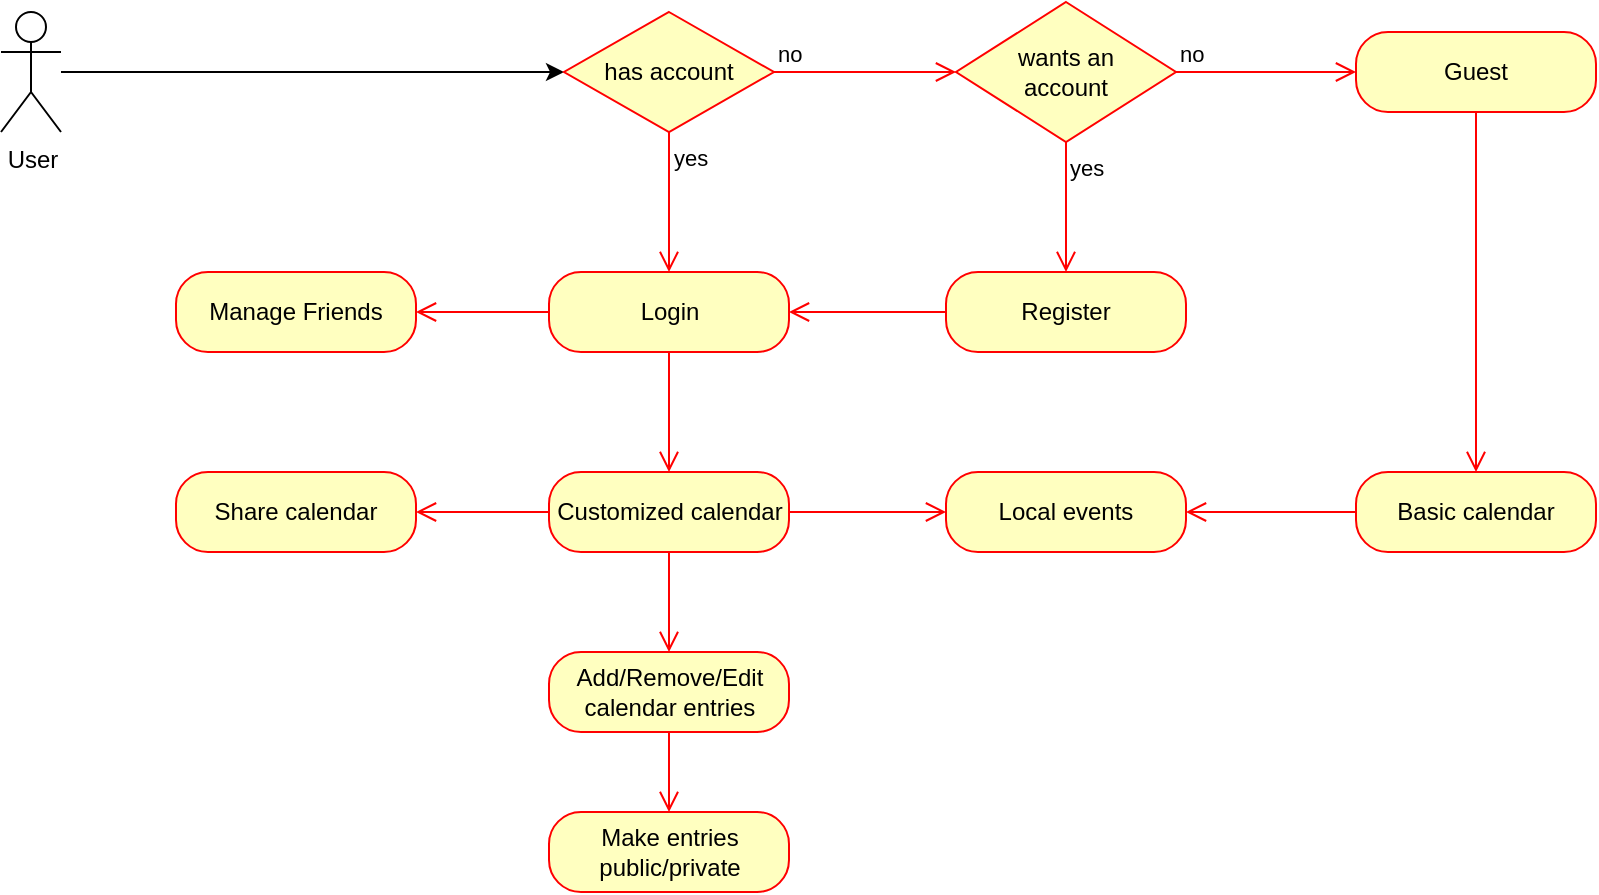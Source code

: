 <mxfile version="10.6.3"><diagram id="MbNc04xVV00oam4-A3kT" name="Page-1"><mxGraphModel dx="1394" dy="715" grid="1" gridSize="10" guides="1" tooltips="1" connect="1" arrows="1" fold="1" page="1" pageScale="1" pageWidth="850" pageHeight="1100" math="0" shadow="0"><root><mxCell id="0"/><mxCell id="1" parent="0"/><mxCell id="FyTKPVIPy7t1Fi5JLz04-14" value="" style="edgeStyle=orthogonalEdgeStyle;rounded=0;orthogonalLoop=1;jettySize=auto;html=1;entryX=0;entryY=0.5;entryDx=0;entryDy=0;" parent="1" source="FyTKPVIPy7t1Fi5JLz04-1" edge="1" target="FyTKPVIPy7t1Fi5JLz04-6"><mxGeometry relative="1" as="geometry"><mxPoint x="142.5" y="160" as="targetPoint"/></mxGeometry></mxCell><mxCell id="FyTKPVIPy7t1Fi5JLz04-1" value="User" style="shape=umlActor;verticalLabelPosition=bottom;labelBackgroundColor=#ffffff;verticalAlign=top;html=1;" parent="1" vertex="1"><mxGeometry x="32.5" y="30" width="30" height="60" as="geometry"/></mxCell><mxCell id="FyTKPVIPy7t1Fi5JLz04-2" value="Login" style="rounded=1;whiteSpace=wrap;html=1;arcSize=40;fontColor=#000000;fillColor=#ffffc0;strokeColor=#ff0000;" parent="1" vertex="1"><mxGeometry x="306.5" y="160" width="120" height="40" as="geometry"/></mxCell><mxCell id="FyTKPVIPy7t1Fi5JLz04-4" value="Register" style="rounded=1;whiteSpace=wrap;html=1;arcSize=40;fontColor=#000000;fillColor=#ffffc0;strokeColor=#ff0000;" parent="1" vertex="1"><mxGeometry x="505" y="160" width="120" height="40" as="geometry"/></mxCell><mxCell id="FyTKPVIPy7t1Fi5JLz04-6" value="has account" style="rhombus;whiteSpace=wrap;html=1;fillColor=#ffffc0;strokeColor=#ff0000;" parent="1" vertex="1"><mxGeometry x="314" y="30" width="105" height="60" as="geometry"/></mxCell><mxCell id="FyTKPVIPy7t1Fi5JLz04-7" value="no" style="edgeStyle=orthogonalEdgeStyle;html=1;align=left;verticalAlign=bottom;endArrow=open;endSize=8;strokeColor=#ff0000;entryX=0;entryY=0.5;entryDx=0;entryDy=0;" parent="1" source="FyTKPVIPy7t1Fi5JLz04-6" target="FyTKPVIPy7t1Fi5JLz04-17" edge="1"><mxGeometry x="-1" relative="1" as="geometry"><mxPoint x="400" y="90" as="targetPoint"/></mxGeometry></mxCell><mxCell id="FyTKPVIPy7t1Fi5JLz04-8" value="yes" style="edgeStyle=orthogonalEdgeStyle;html=1;align=left;verticalAlign=top;endArrow=open;endSize=8;strokeColor=#ff0000;" parent="1" source="FyTKPVIPy7t1Fi5JLz04-6" target="FyTKPVIPy7t1Fi5JLz04-2" edge="1"><mxGeometry x="-1" relative="1" as="geometry"><mxPoint x="75" y="390" as="targetPoint"/></mxGeometry></mxCell><mxCell id="FyTKPVIPy7t1Fi5JLz04-16" value="" style="edgeStyle=orthogonalEdgeStyle;html=1;verticalAlign=bottom;endArrow=open;endSize=8;strokeColor=#ff0000;exitX=0;exitY=0.5;exitDx=0;exitDy=0;entryX=1;entryY=0.5;entryDx=0;entryDy=0;" parent="1" source="FyTKPVIPy7t1Fi5JLz04-4" target="FyTKPVIPy7t1Fi5JLz04-2" edge="1"><mxGeometry relative="1" as="geometry"><mxPoint x="300" y="210" as="targetPoint"/><mxPoint x="58" y="80" as="sourcePoint"/></mxGeometry></mxCell><mxCell id="FyTKPVIPy7t1Fi5JLz04-17" value="wants an&lt;br&gt;account" style="rhombus;whiteSpace=wrap;html=1;fillColor=#ffffc0;strokeColor=#ff0000;" parent="1" vertex="1"><mxGeometry x="510" y="25" width="110" height="70" as="geometry"/></mxCell><mxCell id="FyTKPVIPy7t1Fi5JLz04-19" value="yes" style="edgeStyle=orthogonalEdgeStyle;html=1;align=left;verticalAlign=top;endArrow=open;endSize=8;strokeColor=#ff0000;entryX=0.5;entryY=0;entryDx=0;entryDy=0;" parent="1" source="FyTKPVIPy7t1Fi5JLz04-17" target="FyTKPVIPy7t1Fi5JLz04-4" edge="1"><mxGeometry x="-1" relative="1" as="geometry"><mxPoint x="70" y="480" as="targetPoint"/></mxGeometry></mxCell><mxCell id="FyTKPVIPy7t1Fi5JLz04-22" value="Guest" style="rounded=1;whiteSpace=wrap;html=1;arcSize=40;fontColor=#000000;fillColor=#ffffc0;strokeColor=#ff0000;" parent="1" vertex="1"><mxGeometry x="710" y="40" width="120" height="40" as="geometry"/></mxCell><mxCell id="FyTKPVIPy7t1Fi5JLz04-54" value="Customized calendar" style="rounded=1;whiteSpace=wrap;html=1;arcSize=40;fontColor=#000000;fillColor=#ffffc0;strokeColor=#ff0000;" parent="1" vertex="1"><mxGeometry x="306.5" y="260" width="120" height="40" as="geometry"/></mxCell><mxCell id="FyTKPVIPy7t1Fi5JLz04-55" value="" style="edgeStyle=orthogonalEdgeStyle;html=1;verticalAlign=bottom;endArrow=open;endSize=8;strokeColor=#ff0000;entryX=0;entryY=0.5;entryDx=0;entryDy=0;" parent="1" source="FyTKPVIPy7t1Fi5JLz04-54" target="FyTKPVIPy7t1Fi5JLz04-64" edge="1"><mxGeometry relative="1" as="geometry"><mxPoint x="425" y="570" as="targetPoint"/></mxGeometry></mxCell><mxCell id="FyTKPVIPy7t1Fi5JLz04-56" value="" style="edgeStyle=orthogonalEdgeStyle;html=1;verticalAlign=bottom;endArrow=open;endSize=8;strokeColor=#ff0000;entryX=0.5;entryY=0;entryDx=0;entryDy=0;exitX=0.5;exitY=1;exitDx=0;exitDy=0;" parent="1" source="FyTKPVIPy7t1Fi5JLz04-2" target="FyTKPVIPy7t1Fi5JLz04-54" edge="1"><mxGeometry relative="1" as="geometry"><mxPoint x="470" y="580" as="targetPoint"/><mxPoint x="470" y="520" as="sourcePoint"/></mxGeometry></mxCell><mxCell id="FyTKPVIPy7t1Fi5JLz04-57" value="" style="edgeStyle=orthogonalEdgeStyle;html=1;verticalAlign=bottom;endArrow=open;endSize=8;strokeColor=#ff0000;exitX=0.5;exitY=1;exitDx=0;exitDy=0;entryX=0.5;entryY=0;entryDx=0;entryDy=0;" parent="1" source="FyTKPVIPy7t1Fi5JLz04-22" target="FyTKPVIPy7t1Fi5JLz04-58" edge="1"><mxGeometry relative="1" as="geometry"><mxPoint x="550" y="440" as="targetPoint"/><mxPoint x="480" y="530" as="sourcePoint"/></mxGeometry></mxCell><mxCell id="FyTKPVIPy7t1Fi5JLz04-58" value="Basic calendar" style="rounded=1;whiteSpace=wrap;html=1;arcSize=40;fontColor=#000000;fillColor=#ffffc0;strokeColor=#ff0000;" parent="1" vertex="1"><mxGeometry x="710" y="260" width="120" height="40" as="geometry"/></mxCell><mxCell id="FyTKPVIPy7t1Fi5JLz04-59" value="" style="edgeStyle=orthogonalEdgeStyle;html=1;verticalAlign=bottom;endArrow=open;endSize=8;strokeColor=#ff0000;entryX=1;entryY=0.5;entryDx=0;entryDy=0;" parent="1" source="FyTKPVIPy7t1Fi5JLz04-58" target="FyTKPVIPy7t1Fi5JLz04-64" edge="1"><mxGeometry relative="1" as="geometry"><mxPoint x="570" y="590" as="targetPoint"/></mxGeometry></mxCell><mxCell id="FyTKPVIPy7t1Fi5JLz04-64" value="Local events" style="rounded=1;whiteSpace=wrap;html=1;arcSize=40;fontColor=#000000;fillColor=#ffffc0;strokeColor=#ff0000;" parent="1" vertex="1"><mxGeometry x="505" y="260" width="120" height="40" as="geometry"/></mxCell><mxCell id="FyTKPVIPy7t1Fi5JLz04-68" value="Manage Friends" style="rounded=1;whiteSpace=wrap;html=1;arcSize=40;fontColor=#000000;fillColor=#ffffc0;strokeColor=#ff0000;" parent="1" vertex="1"><mxGeometry x="120" y="160" width="120" height="40" as="geometry"/></mxCell><mxCell id="FyTKPVIPy7t1Fi5JLz04-73" value="" style="edgeStyle=orthogonalEdgeStyle;html=1;verticalAlign=bottom;endArrow=open;endSize=8;strokeColor=#ff0000;entryX=1;entryY=0.5;entryDx=0;entryDy=0;exitX=0;exitY=0.5;exitDx=0;exitDy=0;" parent="1" source="FyTKPVIPy7t1Fi5JLz04-2" target="FyTKPVIPy7t1Fi5JLz04-68" edge="1"><mxGeometry relative="1" as="geometry"><mxPoint x="160" y="375" as="targetPoint"/><mxPoint x="185" y="305" as="sourcePoint"/></mxGeometry></mxCell><mxCell id="FyTKPVIPy7t1Fi5JLz04-76" value="" style="edgeStyle=orthogonalEdgeStyle;html=1;verticalAlign=bottom;endArrow=open;endSize=8;strokeColor=#ff0000;exitX=0;exitY=0.5;exitDx=0;exitDy=0;" parent="1" source="FyTKPVIPy7t1Fi5JLz04-54" target="FyTKPVIPy7t1Fi5JLz04-77" edge="1"><mxGeometry relative="1" as="geometry"><mxPoint x="460" y="750" as="targetPoint"/><mxPoint x="460" y="690" as="sourcePoint"/></mxGeometry></mxCell><mxCell id="FyTKPVIPy7t1Fi5JLz04-77" value="Share calendar" style="rounded=1;whiteSpace=wrap;html=1;arcSize=40;fontColor=#000000;fillColor=#ffffc0;strokeColor=#ff0000;" parent="1" vertex="1"><mxGeometry x="120" y="260" width="120" height="40" as="geometry"/></mxCell><mxCell id="Ag496lviTfr1Iy5vaGjE-6" value="no" style="edgeStyle=orthogonalEdgeStyle;html=1;align=left;verticalAlign=bottom;endArrow=open;endSize=8;strokeColor=#ff0000;exitX=1;exitY=0.5;exitDx=0;exitDy=0;entryX=0;entryY=0.5;entryDx=0;entryDy=0;" edge="1" parent="1" source="FyTKPVIPy7t1Fi5JLz04-17" target="FyTKPVIPy7t1Fi5JLz04-22"><mxGeometry x="-1" relative="1" as="geometry"><mxPoint x="540" y="150" as="targetPoint"/><mxPoint x="482.5" y="59" as="sourcePoint"/><Array as="points"/></mxGeometry></mxCell><mxCell id="Ag496lviTfr1Iy5vaGjE-10" value="Add/Remove/Edit&lt;br&gt;calendar entries&lt;br&gt;" style="rounded=1;whiteSpace=wrap;html=1;arcSize=40;fontColor=#000000;fillColor=#ffffc0;strokeColor=#ff0000;" vertex="1" parent="1"><mxGeometry x="306.5" y="350" width="120" height="40" as="geometry"/></mxCell><mxCell id="Ag496lviTfr1Iy5vaGjE-12" value="Make entries&lt;br&gt;public/private&lt;br&gt;" style="rounded=1;whiteSpace=wrap;html=1;arcSize=40;fontColor=#000000;fillColor=#ffffc0;strokeColor=#ff0000;" vertex="1" parent="1"><mxGeometry x="306.5" y="430" width="120" height="40" as="geometry"/></mxCell><mxCell id="Ag496lviTfr1Iy5vaGjE-19" value="" style="edgeStyle=orthogonalEdgeStyle;html=1;verticalAlign=bottom;endArrow=open;endSize=8;strokeColor=#ff0000;exitX=0.5;exitY=1;exitDx=0;exitDy=0;" edge="1" source="FyTKPVIPy7t1Fi5JLz04-54" parent="1" target="Ag496lviTfr1Iy5vaGjE-10"><mxGeometry relative="1" as="geometry"><mxPoint x="175" y="480" as="targetPoint"/><mxPoint x="175" y="420" as="sourcePoint"/></mxGeometry></mxCell><mxCell id="Ag496lviTfr1Iy5vaGjE-20" value="" style="edgeStyle=orthogonalEdgeStyle;html=1;verticalAlign=bottom;endArrow=open;endSize=8;strokeColor=#ff0000;entryX=0.5;entryY=0;entryDx=0;entryDy=0;exitX=0.5;exitY=1;exitDx=0;exitDy=0;" edge="1" parent="1" source="Ag496lviTfr1Iy5vaGjE-10" target="Ag496lviTfr1Iy5vaGjE-12"><mxGeometry relative="1" as="geometry"><mxPoint x="377" y="380" as="targetPoint"/><mxPoint x="380" y="430" as="sourcePoint"/></mxGeometry></mxCell></root></mxGraphModel></diagram></mxfile>
